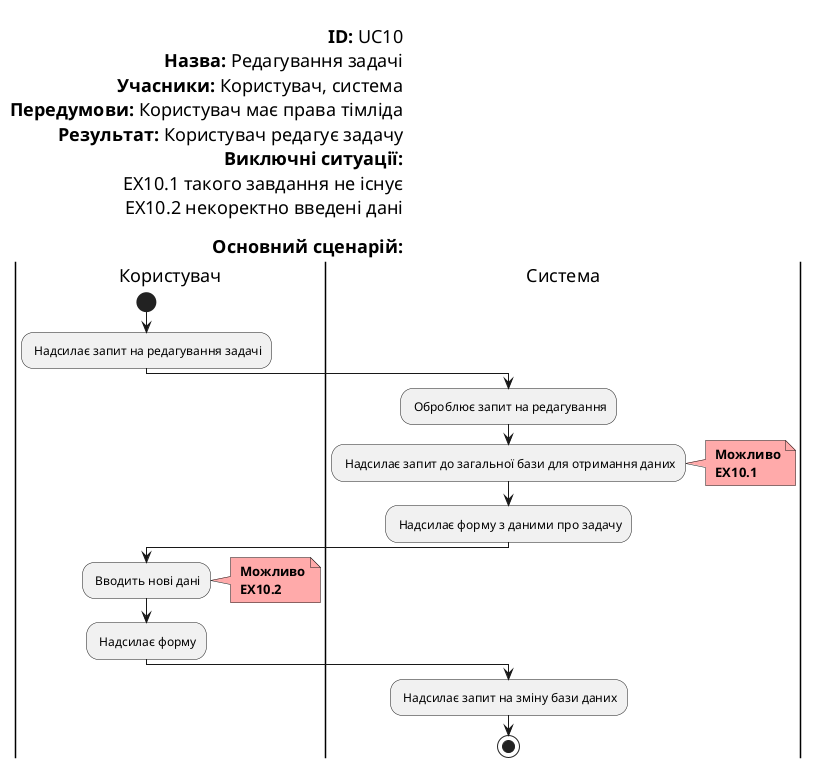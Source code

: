 @startuml
    left header

        <font color=000 size=18><b>ID:</b> UC10
        <font color=000 size=18><b>Назва:</b> Редагування задачі
        <font color=000 size=18><b>Учасники:</b> Користувач, система
        <font color=000 size=18><b>Передумови:</b> Користувач має права тімліда
        <font color=000 size=18><b>Результат:</b> Користувач редагує задачу
        <font color=000 size=18><b>Виключні ситуації:</b>
        <font color=000 size=18>EX10.1 такого завдання не існує
        <font color=000 size=18>EX10.2 некоректно введені дані
        
        <font color=000 size=18><b>Основний сценарій:</b>
    end header

    |Користувач|
        start
        
        : Надсилає запит на редагування задачі;
        
    |Система|
        
        : Оброблює запит на редагування;
        : Надсилає запит до загальної бази для отримання даних;
        note right #ffaaaa
        <b> Можливо
        <b> EX10.1
        end note
        : Надсилає форму з даними про задачу;
        
    |Користувач|
    
        : Вводить нові дані;
        note right #ffaaaa
        <b> Можливо
        <b> EX10.2
        end note
        : Надсилає форму;
    
    |Система|
        : Надсилає запит на зміну бази даних;
        stop;

@enduml